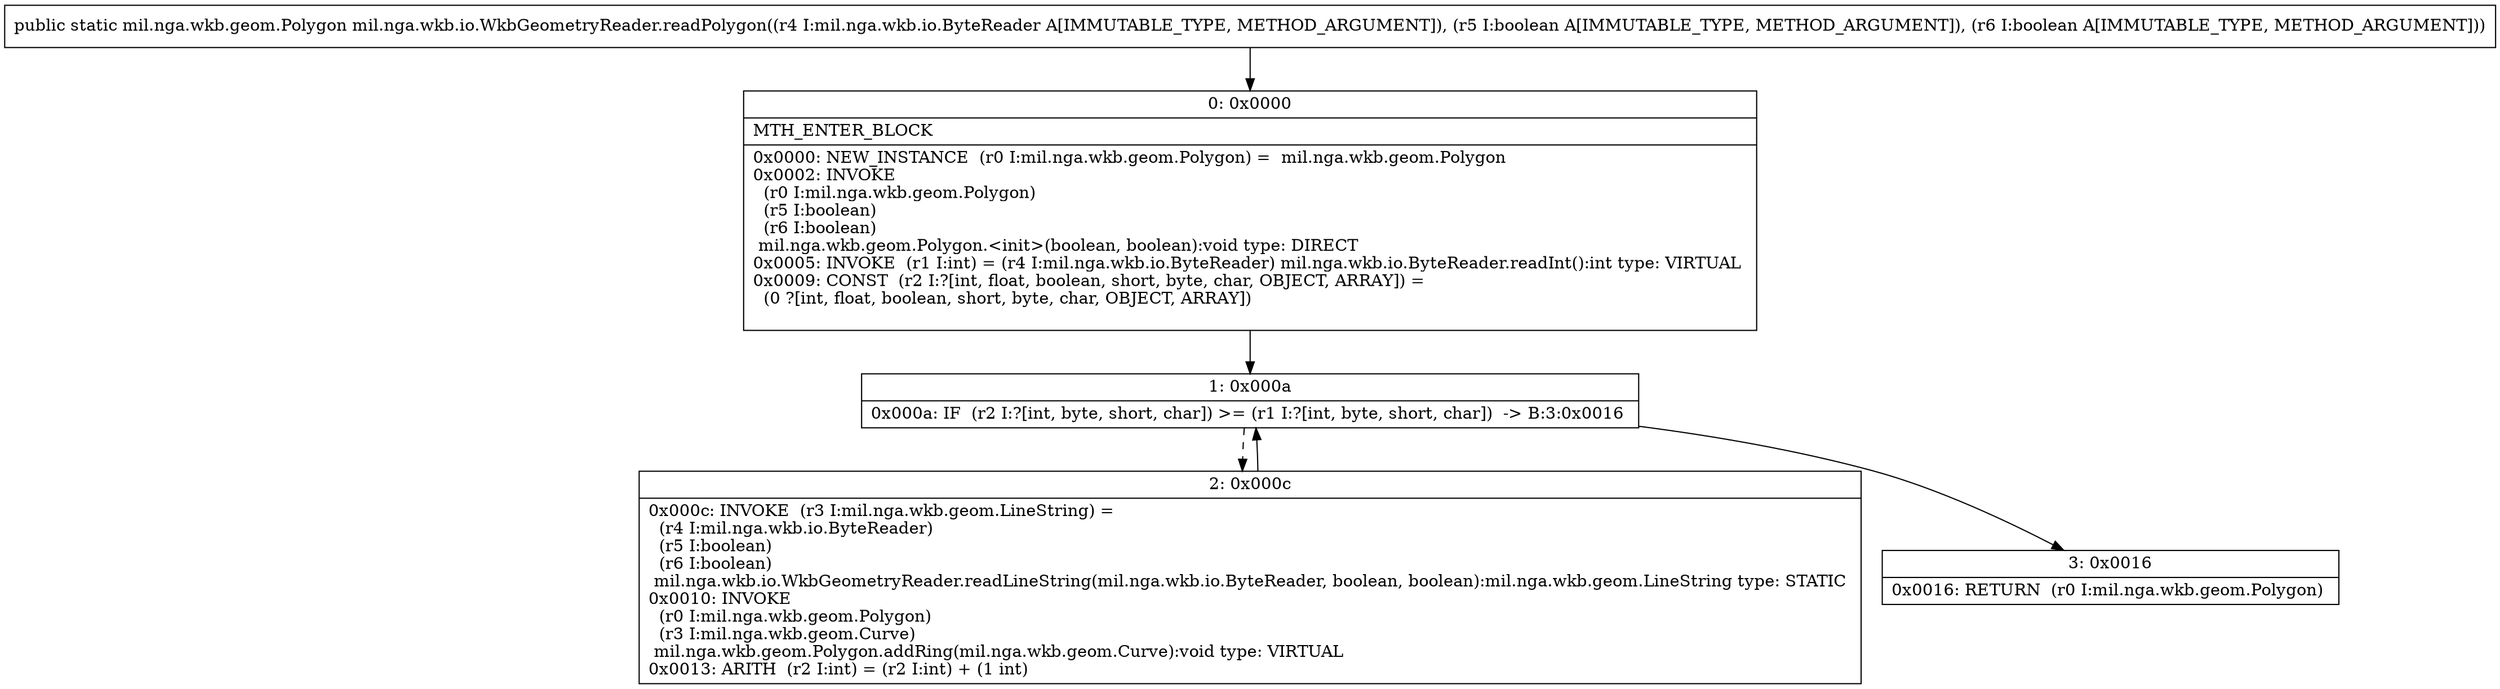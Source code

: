 digraph "CFG formil.nga.wkb.io.WkbGeometryReader.readPolygon(Lmil\/nga\/wkb\/io\/ByteReader;ZZ)Lmil\/nga\/wkb\/geom\/Polygon;" {
Node_0 [shape=record,label="{0\:\ 0x0000|MTH_ENTER_BLOCK\l|0x0000: NEW_INSTANCE  (r0 I:mil.nga.wkb.geom.Polygon) =  mil.nga.wkb.geom.Polygon \l0x0002: INVOKE  \l  (r0 I:mil.nga.wkb.geom.Polygon)\l  (r5 I:boolean)\l  (r6 I:boolean)\l mil.nga.wkb.geom.Polygon.\<init\>(boolean, boolean):void type: DIRECT \l0x0005: INVOKE  (r1 I:int) = (r4 I:mil.nga.wkb.io.ByteReader) mil.nga.wkb.io.ByteReader.readInt():int type: VIRTUAL \l0x0009: CONST  (r2 I:?[int, float, boolean, short, byte, char, OBJECT, ARRAY]) = \l  (0 ?[int, float, boolean, short, byte, char, OBJECT, ARRAY])\l \l}"];
Node_1 [shape=record,label="{1\:\ 0x000a|0x000a: IF  (r2 I:?[int, byte, short, char]) \>= (r1 I:?[int, byte, short, char])  \-\> B:3:0x0016 \l}"];
Node_2 [shape=record,label="{2\:\ 0x000c|0x000c: INVOKE  (r3 I:mil.nga.wkb.geom.LineString) = \l  (r4 I:mil.nga.wkb.io.ByteReader)\l  (r5 I:boolean)\l  (r6 I:boolean)\l mil.nga.wkb.io.WkbGeometryReader.readLineString(mil.nga.wkb.io.ByteReader, boolean, boolean):mil.nga.wkb.geom.LineString type: STATIC \l0x0010: INVOKE  \l  (r0 I:mil.nga.wkb.geom.Polygon)\l  (r3 I:mil.nga.wkb.geom.Curve)\l mil.nga.wkb.geom.Polygon.addRing(mil.nga.wkb.geom.Curve):void type: VIRTUAL \l0x0013: ARITH  (r2 I:int) = (r2 I:int) + (1 int) \l}"];
Node_3 [shape=record,label="{3\:\ 0x0016|0x0016: RETURN  (r0 I:mil.nga.wkb.geom.Polygon) \l}"];
MethodNode[shape=record,label="{public static mil.nga.wkb.geom.Polygon mil.nga.wkb.io.WkbGeometryReader.readPolygon((r4 I:mil.nga.wkb.io.ByteReader A[IMMUTABLE_TYPE, METHOD_ARGUMENT]), (r5 I:boolean A[IMMUTABLE_TYPE, METHOD_ARGUMENT]), (r6 I:boolean A[IMMUTABLE_TYPE, METHOD_ARGUMENT])) }"];
MethodNode -> Node_0;
Node_0 -> Node_1;
Node_1 -> Node_2[style=dashed];
Node_1 -> Node_3;
Node_2 -> Node_1;
}

